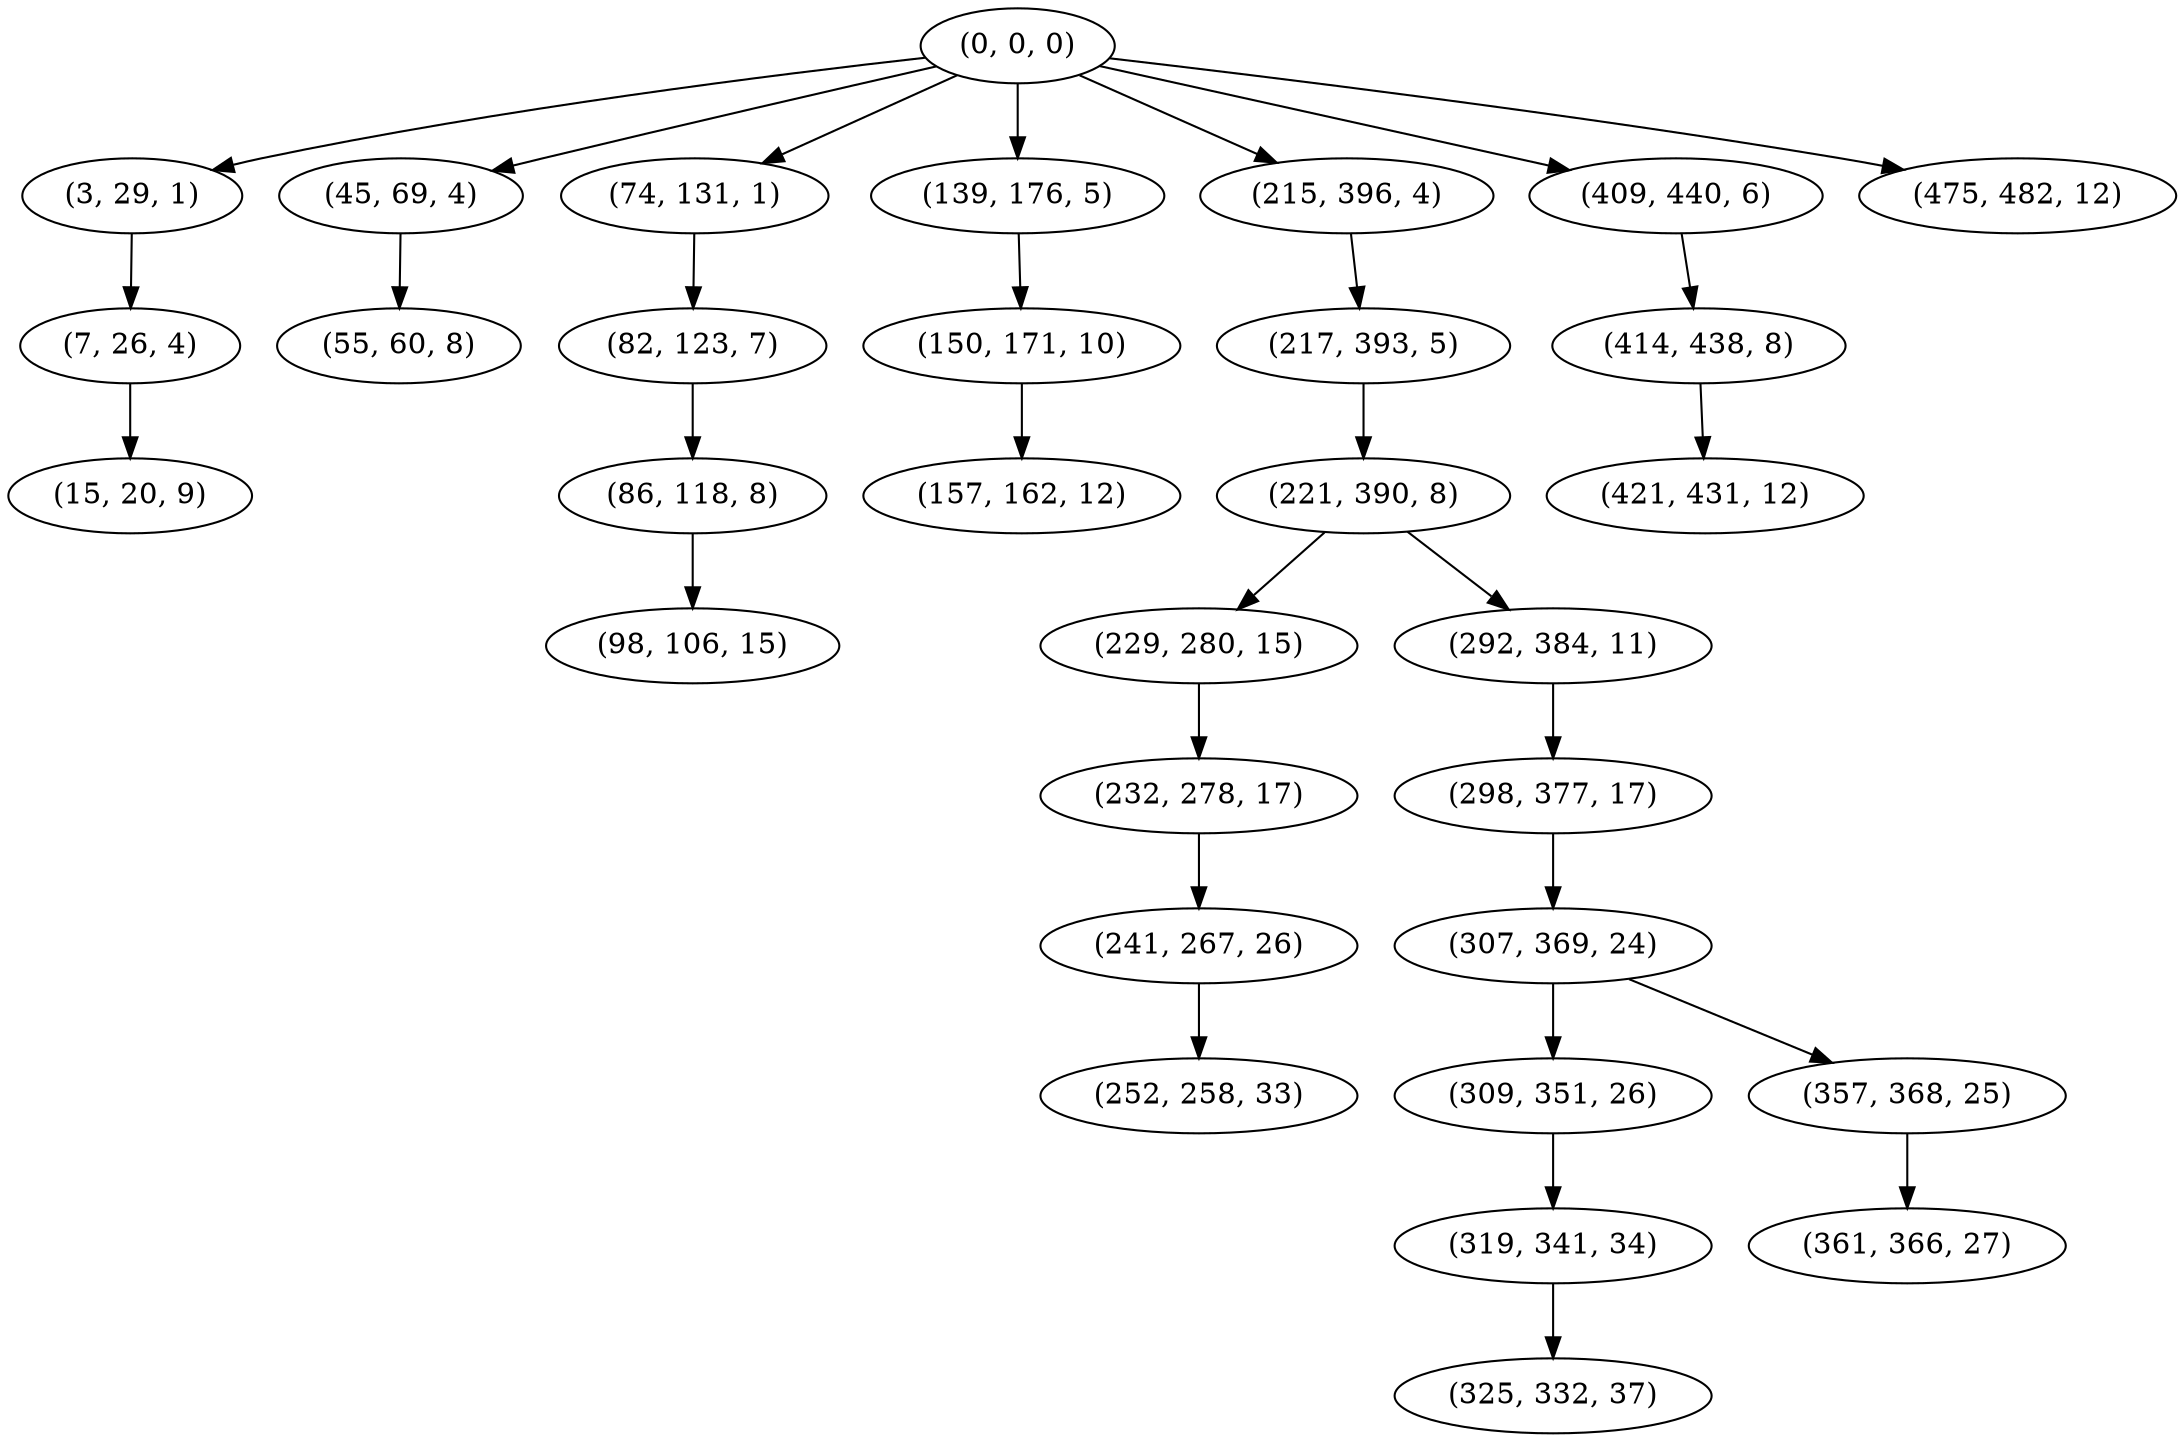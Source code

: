 digraph tree {
    "(0, 0, 0)";
    "(3, 29, 1)";
    "(7, 26, 4)";
    "(15, 20, 9)";
    "(45, 69, 4)";
    "(55, 60, 8)";
    "(74, 131, 1)";
    "(82, 123, 7)";
    "(86, 118, 8)";
    "(98, 106, 15)";
    "(139, 176, 5)";
    "(150, 171, 10)";
    "(157, 162, 12)";
    "(215, 396, 4)";
    "(217, 393, 5)";
    "(221, 390, 8)";
    "(229, 280, 15)";
    "(232, 278, 17)";
    "(241, 267, 26)";
    "(252, 258, 33)";
    "(292, 384, 11)";
    "(298, 377, 17)";
    "(307, 369, 24)";
    "(309, 351, 26)";
    "(319, 341, 34)";
    "(325, 332, 37)";
    "(357, 368, 25)";
    "(361, 366, 27)";
    "(409, 440, 6)";
    "(414, 438, 8)";
    "(421, 431, 12)";
    "(475, 482, 12)";
    "(0, 0, 0)" -> "(3, 29, 1)";
    "(0, 0, 0)" -> "(45, 69, 4)";
    "(0, 0, 0)" -> "(74, 131, 1)";
    "(0, 0, 0)" -> "(139, 176, 5)";
    "(0, 0, 0)" -> "(215, 396, 4)";
    "(0, 0, 0)" -> "(409, 440, 6)";
    "(0, 0, 0)" -> "(475, 482, 12)";
    "(3, 29, 1)" -> "(7, 26, 4)";
    "(7, 26, 4)" -> "(15, 20, 9)";
    "(45, 69, 4)" -> "(55, 60, 8)";
    "(74, 131, 1)" -> "(82, 123, 7)";
    "(82, 123, 7)" -> "(86, 118, 8)";
    "(86, 118, 8)" -> "(98, 106, 15)";
    "(139, 176, 5)" -> "(150, 171, 10)";
    "(150, 171, 10)" -> "(157, 162, 12)";
    "(215, 396, 4)" -> "(217, 393, 5)";
    "(217, 393, 5)" -> "(221, 390, 8)";
    "(221, 390, 8)" -> "(229, 280, 15)";
    "(221, 390, 8)" -> "(292, 384, 11)";
    "(229, 280, 15)" -> "(232, 278, 17)";
    "(232, 278, 17)" -> "(241, 267, 26)";
    "(241, 267, 26)" -> "(252, 258, 33)";
    "(292, 384, 11)" -> "(298, 377, 17)";
    "(298, 377, 17)" -> "(307, 369, 24)";
    "(307, 369, 24)" -> "(309, 351, 26)";
    "(307, 369, 24)" -> "(357, 368, 25)";
    "(309, 351, 26)" -> "(319, 341, 34)";
    "(319, 341, 34)" -> "(325, 332, 37)";
    "(357, 368, 25)" -> "(361, 366, 27)";
    "(409, 440, 6)" -> "(414, 438, 8)";
    "(414, 438, 8)" -> "(421, 431, 12)";
}

